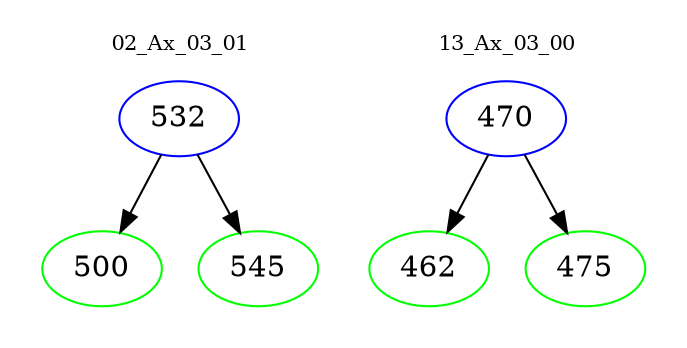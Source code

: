 digraph{
subgraph cluster_0 {
color = white
label = "02_Ax_03_01";
fontsize=10;
T0_532 [label="532", color="blue"]
T0_532 -> T0_500 [color="black"]
T0_500 [label="500", color="green"]
T0_532 -> T0_545 [color="black"]
T0_545 [label="545", color="green"]
}
subgraph cluster_1 {
color = white
label = "13_Ax_03_00";
fontsize=10;
T1_470 [label="470", color="blue"]
T1_470 -> T1_462 [color="black"]
T1_462 [label="462", color="green"]
T1_470 -> T1_475 [color="black"]
T1_475 [label="475", color="green"]
}
}

